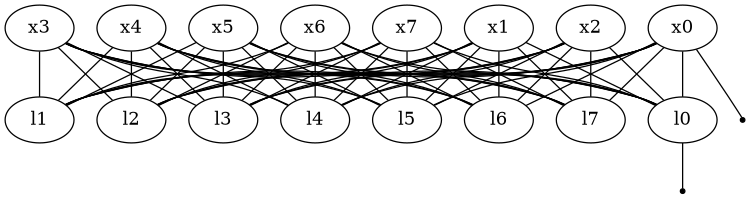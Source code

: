 graph {
  size="5,5";

  var7782220156096217088[label="l0", pos="40,40!"];
  var7782220156096217089[label="l1", pos="40,20!"];
  var7782220156096217090[label="l2", pos="20,20!"];
  var7782220156096217091[label="l3", pos="20,40!"];
  var7782220156096217092[label="l4", pos="40,40!"];
  var7782220156096217093[label="l5", pos="40,20!"];
  var7782220156096217094[label="l6", pos="20,20!"];
  var7782220156096217095[label="l7", pos="20,40!"];
  var8646911284551352320[label="x0", pos="30,60!"];
  var8646911284551352321[label="x1", pos="51.2132,51.2132!"];
  var8646911284551352322[label="x2", pos="60,30!"];
  var8646911284551352323[label="x3", pos="51.2132,8.7868!"];
  var8646911284551352324[label="x4", pos="30,0!"];
  var8646911284551352325[label="x5", pos="8.7868,8.7868!"];
  var8646911284551352326[label="x6", pos="0,30!"];
  var8646911284551352327[label="x7", pos="8.7868,51.2132!"];

  factor0[label="", shape=point];
  var8646911284551352320--factor0;
  var8646911284551352320--var7782220156096217088;
  var8646911284551352320--var7782220156096217089;
  var8646911284551352320--var7782220156096217090;
  var8646911284551352320--var7782220156096217091;
  var8646911284551352320--var7782220156096217092;
  var8646911284551352320--var7782220156096217093;
  var8646911284551352320--var7782220156096217094;
  var8646911284551352320--var7782220156096217095;
  var8646911284551352321--var7782220156096217088;
  var8646911284551352321--var7782220156096217089;
  var8646911284551352321--var7782220156096217090;
  var8646911284551352321--var7782220156096217091;
  var8646911284551352321--var7782220156096217092;
  var8646911284551352321--var7782220156096217093;
  var8646911284551352321--var7782220156096217094;
  var8646911284551352321--var7782220156096217095;
  var8646911284551352322--var7782220156096217088;
  var8646911284551352322--var7782220156096217089;
  var8646911284551352322--var7782220156096217090;
  var8646911284551352322--var7782220156096217091;
  var8646911284551352322--var7782220156096217092;
  var8646911284551352322--var7782220156096217093;
  var8646911284551352322--var7782220156096217094;
  var8646911284551352322--var7782220156096217095;
  var8646911284551352323--var7782220156096217088;
  var8646911284551352323--var7782220156096217089;
  var8646911284551352323--var7782220156096217090;
  var8646911284551352323--var7782220156096217091;
  var8646911284551352323--var7782220156096217092;
  var8646911284551352323--var7782220156096217093;
  var8646911284551352323--var7782220156096217094;
  var8646911284551352323--var7782220156096217095;
  var8646911284551352324--var7782220156096217088;
  var8646911284551352324--var7782220156096217089;
  var8646911284551352324--var7782220156096217090;
  var8646911284551352324--var7782220156096217091;
  var8646911284551352324--var7782220156096217092;
  var8646911284551352324--var7782220156096217093;
  var8646911284551352324--var7782220156096217094;
  var8646911284551352324--var7782220156096217095;
  var8646911284551352325--var7782220156096217088;
  var8646911284551352325--var7782220156096217089;
  var8646911284551352325--var7782220156096217090;
  var8646911284551352325--var7782220156096217091;
  var8646911284551352325--var7782220156096217092;
  var8646911284551352325--var7782220156096217093;
  var8646911284551352325--var7782220156096217094;
  var8646911284551352325--var7782220156096217095;
  var8646911284551352326--var7782220156096217088;
  var8646911284551352326--var7782220156096217089;
  var8646911284551352326--var7782220156096217090;
  var8646911284551352326--var7782220156096217091;
  var8646911284551352326--var7782220156096217092;
  var8646911284551352326--var7782220156096217093;
  var8646911284551352326--var7782220156096217094;
  var8646911284551352326--var7782220156096217095;
  var8646911284551352327--var7782220156096217088;
  var8646911284551352327--var7782220156096217089;
  var8646911284551352327--var7782220156096217090;
  var8646911284551352327--var7782220156096217091;
  var8646911284551352327--var7782220156096217092;
  var8646911284551352327--var7782220156096217093;
  var8646911284551352327--var7782220156096217094;
  var8646911284551352327--var7782220156096217095;
  factor65[label="", shape=point];
  var7782220156096217088--factor65;
}
